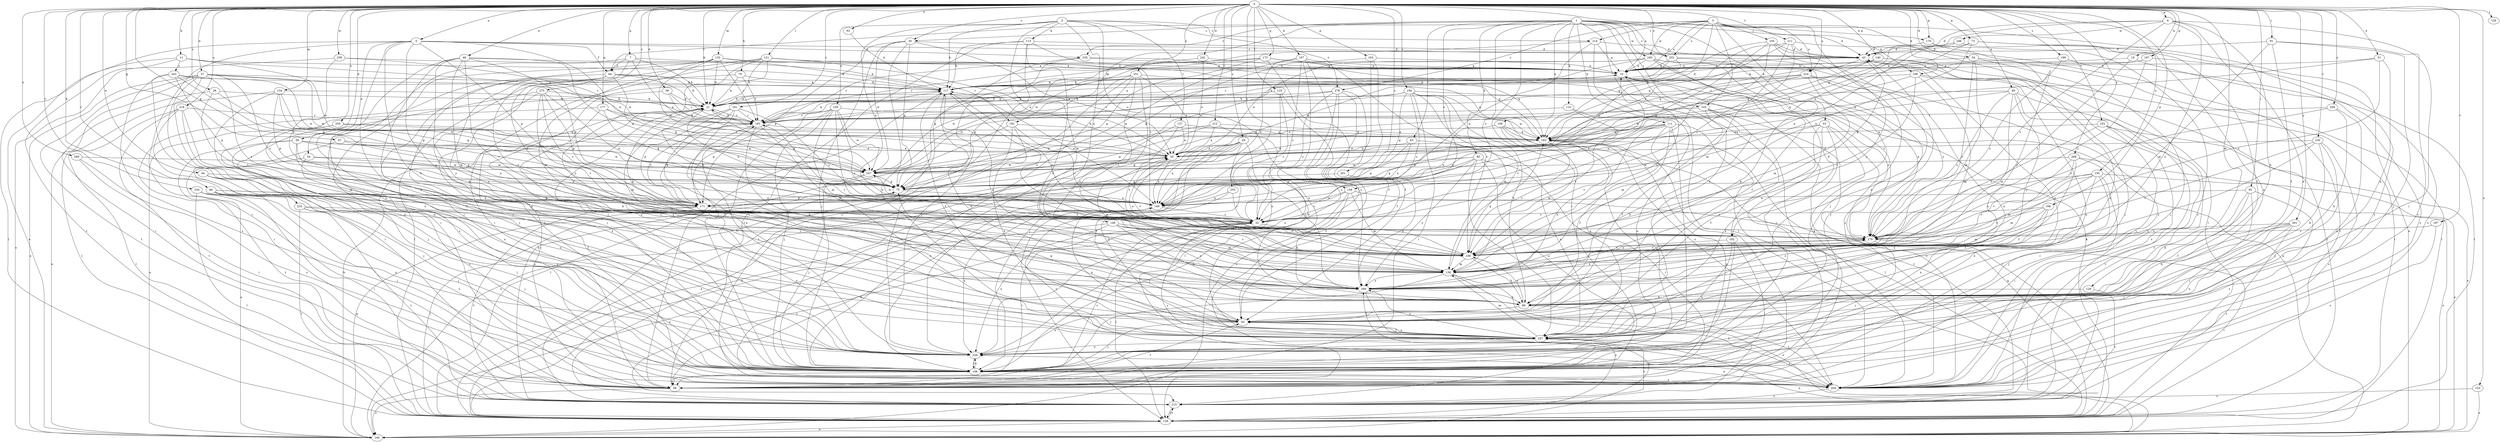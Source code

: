 strict digraph  {
0;
1;
2;
3;
4;
5;
7;
10;
11;
19;
21;
26;
29;
30;
32;
34;
37;
38;
39;
43;
44;
46;
49;
51;
53;
54;
55;
62;
63;
64;
65;
67;
73;
75;
76;
84;
85;
86;
91;
95;
96;
102;
105;
106;
107;
108;
110;
111;
115;
117;
121;
125;
126;
127;
128;
129;
133;
134;
138;
140;
146;
148;
149;
153;
155;
158;
159;
160;
163;
166;
167;
170;
171;
173;
177;
182;
183;
187;
191;
192;
193;
194;
199;
201;
202;
203;
204;
211;
212;
214;
215;
218;
224;
226;
230;
232;
233;
234;
235;
236;
238;
242;
245;
246;
247;
250;
251;
253;
257;
258;
260;
261;
268;
269;
275;
278;
279;
0 -> 4  [label=a];
0 -> 5  [label=a];
0 -> 7  [label=a];
0 -> 10  [label=a];
0 -> 11  [label=b];
0 -> 19  [label=b];
0 -> 21  [label=b];
0 -> 26  [label=c];
0 -> 29  [label=c];
0 -> 30  [label=c];
0 -> 34  [label=d];
0 -> 37  [label=d];
0 -> 38  [label=d];
0 -> 39  [label=d];
0 -> 44  [label=e];
0 -> 46  [label=e];
0 -> 49  [label=e];
0 -> 51  [label=e];
0 -> 62  [label=f];
0 -> 67  [label=g];
0 -> 73  [label=g];
0 -> 75  [label=g];
0 -> 76  [label=h];
0 -> 84  [label=h];
0 -> 91  [label=i];
0 -> 95  [label=i];
0 -> 107  [label=k];
0 -> 108  [label=k];
0 -> 121  [label=l];
0 -> 125  [label=l];
0 -> 126  [label=l];
0 -> 129  [label=m];
0 -> 133  [label=m];
0 -> 134  [label=m];
0 -> 140  [label=n];
0 -> 153  [label=o];
0 -> 155  [label=o];
0 -> 163  [label=p];
0 -> 166  [label=p];
0 -> 167  [label=p];
0 -> 170  [label=p];
0 -> 173  [label=q];
0 -> 177  [label=q];
0 -> 187  [label=r];
0 -> 191  [label=r];
0 -> 194  [label=s];
0 -> 199  [label=s];
0 -> 201  [label=s];
0 -> 202  [label=s];
0 -> 211  [label=t];
0 -> 212  [label=t];
0 -> 218  [label=u];
0 -> 224  [label=u];
0 -> 230  [label=v];
0 -> 232  [label=v];
0 -> 233  [label=v];
0 -> 234  [label=v];
0 -> 238  [label=w];
0 -> 242  [label=w];
0 -> 250  [label=x];
0 -> 251  [label=x];
0 -> 253  [label=x];
0 -> 258  [label=y];
0 -> 260  [label=y];
0 -> 261  [label=y];
0 -> 269  [label=z];
0 -> 275  [label=z];
1 -> 30  [label=c];
1 -> 32  [label=c];
1 -> 43  [label=d];
1 -> 53  [label=e];
1 -> 63  [label=f];
1 -> 85  [label=h];
1 -> 96  [label=i];
1 -> 102  [label=j];
1 -> 108  [label=k];
1 -> 110  [label=k];
1 -> 111  [label=k];
1 -> 146  [label=n];
1 -> 158  [label=o];
1 -> 170  [label=p];
1 -> 182  [label=q];
1 -> 192  [label=r];
1 -> 202  [label=s];
1 -> 235  [label=v];
1 -> 245  [label=w];
1 -> 257  [label=x];
2 -> 115  [label=k];
2 -> 117  [label=k];
2 -> 127  [label=l];
2 -> 138  [label=m];
2 -> 148  [label=n];
2 -> 149  [label=n];
2 -> 158  [label=o];
2 -> 159  [label=o];
2 -> 214  [label=t];
2 -> 278  [label=z];
3 -> 10  [label=a];
3 -> 64  [label=f];
3 -> 102  [label=j];
3 -> 105  [label=j];
3 -> 128  [label=l];
3 -> 160  [label=o];
3 -> 171  [label=p];
3 -> 182  [label=q];
3 -> 202  [label=s];
3 -> 214  [label=t];
3 -> 224  [label=u];
3 -> 245  [label=w];
3 -> 268  [label=y];
3 -> 278  [label=z];
4 -> 43  [label=d];
4 -> 86  [label=h];
4 -> 96  [label=i];
4 -> 183  [label=q];
4 -> 246  [label=w];
4 -> 257  [label=x];
4 -> 268  [label=y];
4 -> 279  [label=z];
5 -> 54  [label=e];
5 -> 64  [label=f];
5 -> 86  [label=h];
5 -> 96  [label=i];
5 -> 160  [label=o];
5 -> 171  [label=p];
5 -> 202  [label=s];
5 -> 235  [label=v];
5 -> 247  [label=w];
5 -> 257  [label=x];
5 -> 268  [label=y];
7 -> 21  [label=b];
7 -> 55  [label=e];
7 -> 64  [label=f];
7 -> 106  [label=j];
7 -> 192  [label=r];
7 -> 279  [label=z];
10 -> 117  [label=k];
10 -> 236  [label=v];
11 -> 55  [label=e];
11 -> 117  [label=k];
11 -> 128  [label=l];
11 -> 203  [label=s];
11 -> 215  [label=t];
11 -> 247  [label=w];
19 -> 10  [label=a];
19 -> 204  [label=s];
19 -> 279  [label=z];
21 -> 10  [label=a];
21 -> 65  [label=f];
21 -> 75  [label=g];
21 -> 96  [label=i];
21 -> 117  [label=k];
21 -> 149  [label=n];
21 -> 193  [label=r];
26 -> 21  [label=b];
26 -> 75  [label=g];
26 -> 160  [label=o];
26 -> 279  [label=z];
29 -> 55  [label=e];
29 -> 65  [label=f];
29 -> 75  [label=g];
29 -> 128  [label=l];
29 -> 149  [label=n];
29 -> 160  [label=o];
29 -> 226  [label=u];
29 -> 257  [label=x];
29 -> 268  [label=y];
30 -> 43  [label=d];
30 -> 55  [label=e];
30 -> 75  [label=g];
30 -> 106  [label=j];
30 -> 171  [label=p];
30 -> 247  [label=w];
30 -> 257  [label=x];
32 -> 10  [label=a];
32 -> 21  [label=b];
32 -> 96  [label=i];
32 -> 128  [label=l];
32 -> 204  [label=s];
32 -> 226  [label=u];
32 -> 279  [label=z];
34 -> 10  [label=a];
34 -> 106  [label=j];
34 -> 128  [label=l];
34 -> 138  [label=m];
34 -> 236  [label=v];
37 -> 32  [label=c];
37 -> 96  [label=i];
37 -> 117  [label=k];
37 -> 160  [label=o];
37 -> 193  [label=r];
37 -> 215  [label=t];
37 -> 226  [label=u];
37 -> 247  [label=w];
37 -> 257  [label=x];
37 -> 279  [label=z];
38 -> 21  [label=b];
38 -> 96  [label=i];
38 -> 183  [label=q];
38 -> 193  [label=r];
39 -> 55  [label=e];
39 -> 149  [label=n];
39 -> 204  [label=s];
39 -> 215  [label=t];
39 -> 226  [label=u];
39 -> 247  [label=w];
39 -> 268  [label=y];
43 -> 10  [label=a];
43 -> 106  [label=j];
43 -> 128  [label=l];
43 -> 183  [label=q];
43 -> 257  [label=x];
44 -> 65  [label=f];
44 -> 75  [label=g];
44 -> 106  [label=j];
44 -> 226  [label=u];
46 -> 10  [label=a];
46 -> 75  [label=g];
46 -> 106  [label=j];
46 -> 138  [label=m];
46 -> 171  [label=p];
46 -> 226  [label=u];
46 -> 236  [label=v];
46 -> 268  [label=y];
49 -> 21  [label=b];
49 -> 138  [label=m];
49 -> 149  [label=n];
49 -> 204  [label=s];
49 -> 215  [label=t];
49 -> 268  [label=y];
49 -> 279  [label=z];
51 -> 10  [label=a];
51 -> 55  [label=e];
51 -> 86  [label=h];
51 -> 279  [label=z];
53 -> 65  [label=f];
53 -> 86  [label=h];
53 -> 106  [label=j];
53 -> 183  [label=q];
53 -> 204  [label=s];
53 -> 215  [label=t];
53 -> 257  [label=x];
54 -> 106  [label=j];
54 -> 160  [label=o];
54 -> 171  [label=p];
54 -> 247  [label=w];
55 -> 117  [label=k];
55 -> 149  [label=n];
55 -> 236  [label=v];
55 -> 247  [label=w];
62 -> 117  [label=k];
63 -> 55  [label=e];
63 -> 149  [label=n];
63 -> 171  [label=p];
63 -> 257  [label=x];
64 -> 21  [label=b];
64 -> 75  [label=g];
64 -> 106  [label=j];
64 -> 117  [label=k];
64 -> 193  [label=r];
64 -> 204  [label=s];
64 -> 236  [label=v];
64 -> 268  [label=y];
65 -> 75  [label=g];
65 -> 106  [label=j];
65 -> 117  [label=k];
65 -> 257  [label=x];
67 -> 55  [label=e];
67 -> 75  [label=g];
67 -> 106  [label=j];
73 -> 43  [label=d];
73 -> 55  [label=e];
73 -> 65  [label=f];
73 -> 149  [label=n];
73 -> 204  [label=s];
75 -> 149  [label=n];
75 -> 171  [label=p];
76 -> 21  [label=b];
76 -> 106  [label=j];
76 -> 117  [label=k];
76 -> 193  [label=r];
84 -> 96  [label=i];
84 -> 106  [label=j];
84 -> 149  [label=n];
84 -> 171  [label=p];
84 -> 204  [label=s];
85 -> 32  [label=c];
85 -> 75  [label=g];
85 -> 96  [label=i];
85 -> 171  [label=p];
85 -> 226  [label=u];
85 -> 247  [label=w];
85 -> 257  [label=x];
85 -> 268  [label=y];
86 -> 65  [label=f];
86 -> 204  [label=s];
86 -> 226  [label=u];
86 -> 236  [label=v];
91 -> 43  [label=d];
91 -> 65  [label=f];
91 -> 106  [label=j];
91 -> 138  [label=m];
91 -> 204  [label=s];
95 -> 65  [label=f];
95 -> 86  [label=h];
95 -> 106  [label=j];
95 -> 149  [label=n];
95 -> 204  [label=s];
96 -> 32  [label=c];
96 -> 65  [label=f];
96 -> 149  [label=n];
96 -> 160  [label=o];
96 -> 183  [label=q];
102 -> 55  [label=e];
102 -> 65  [label=f];
102 -> 96  [label=i];
102 -> 128  [label=l];
102 -> 138  [label=m];
102 -> 193  [label=r];
105 -> 32  [label=c];
105 -> 43  [label=d];
105 -> 75  [label=g];
105 -> 106  [label=j];
105 -> 183  [label=q];
105 -> 257  [label=x];
106 -> 96  [label=i];
106 -> 204  [label=s];
106 -> 226  [label=u];
107 -> 10  [label=a];
107 -> 32  [label=c];
107 -> 75  [label=g];
107 -> 149  [label=n];
107 -> 226  [label=u];
107 -> 236  [label=v];
107 -> 257  [label=x];
108 -> 117  [label=k];
108 -> 183  [label=q];
108 -> 204  [label=s];
108 -> 226  [label=u];
108 -> 236  [label=v];
108 -> 268  [label=y];
110 -> 193  [label=r];
110 -> 226  [label=u];
110 -> 236  [label=v];
111 -> 65  [label=f];
111 -> 106  [label=j];
111 -> 149  [label=n];
111 -> 171  [label=p];
111 -> 183  [label=q];
111 -> 204  [label=s];
111 -> 236  [label=v];
111 -> 247  [label=w];
111 -> 257  [label=x];
115 -> 32  [label=c];
115 -> 43  [label=d];
115 -> 86  [label=h];
115 -> 96  [label=i];
115 -> 117  [label=k];
115 -> 204  [label=s];
117 -> 21  [label=b];
117 -> 43  [label=d];
117 -> 65  [label=f];
117 -> 149  [label=n];
117 -> 268  [label=y];
117 -> 279  [label=z];
121 -> 10  [label=a];
121 -> 21  [label=b];
121 -> 55  [label=e];
121 -> 96  [label=i];
121 -> 106  [label=j];
121 -> 128  [label=l];
121 -> 183  [label=q];
121 -> 268  [label=y];
125 -> 21  [label=b];
125 -> 32  [label=c];
125 -> 106  [label=j];
125 -> 268  [label=y];
127 -> 55  [label=e];
127 -> 106  [label=j];
127 -> 183  [label=q];
127 -> 236  [label=v];
128 -> 55  [label=e];
128 -> 160  [label=o];
128 -> 183  [label=q];
128 -> 215  [label=t];
128 -> 268  [label=y];
129 -> 86  [label=h];
129 -> 215  [label=t];
133 -> 10  [label=a];
133 -> 21  [label=b];
133 -> 96  [label=i];
133 -> 117  [label=k];
133 -> 138  [label=m];
133 -> 193  [label=r];
133 -> 204  [label=s];
133 -> 247  [label=w];
134 -> 21  [label=b];
134 -> 65  [label=f];
134 -> 75  [label=g];
134 -> 128  [label=l];
134 -> 171  [label=p];
134 -> 247  [label=w];
138 -> 55  [label=e];
138 -> 106  [label=j];
138 -> 160  [label=o];
138 -> 183  [label=q];
138 -> 215  [label=t];
138 -> 268  [label=y];
140 -> 10  [label=a];
140 -> 106  [label=j];
140 -> 117  [label=k];
140 -> 128  [label=l];
140 -> 183  [label=q];
146 -> 106  [label=j];
146 -> 128  [label=l];
146 -> 138  [label=m];
146 -> 149  [label=n];
146 -> 183  [label=q];
148 -> 86  [label=h];
148 -> 128  [label=l];
148 -> 138  [label=m];
148 -> 215  [label=t];
148 -> 236  [label=v];
148 -> 268  [label=y];
148 -> 279  [label=z];
149 -> 32  [label=c];
149 -> 160  [label=o];
149 -> 226  [label=u];
149 -> 247  [label=w];
153 -> 160  [label=o];
153 -> 215  [label=t];
155 -> 65  [label=f];
155 -> 75  [label=g];
155 -> 96  [label=i];
155 -> 138  [label=m];
155 -> 160  [label=o];
155 -> 236  [label=v];
155 -> 257  [label=x];
155 -> 279  [label=z];
158 -> 32  [label=c];
158 -> 86  [label=h];
158 -> 106  [label=j];
158 -> 138  [label=m];
158 -> 149  [label=n];
158 -> 279  [label=z];
159 -> 96  [label=i];
159 -> 106  [label=j];
159 -> 138  [label=m];
159 -> 171  [label=p];
159 -> 183  [label=q];
159 -> 193  [label=r];
159 -> 236  [label=v];
159 -> 247  [label=w];
159 -> 279  [label=z];
160 -> 10  [label=a];
160 -> 21  [label=b];
160 -> 75  [label=g];
160 -> 257  [label=x];
163 -> 10  [label=a];
163 -> 65  [label=f];
163 -> 75  [label=g];
163 -> 215  [label=t];
166 -> 32  [label=c];
166 -> 138  [label=m];
166 -> 257  [label=x];
166 -> 268  [label=y];
166 -> 279  [label=z];
167 -> 10  [label=a];
167 -> 193  [label=r];
167 -> 204  [label=s];
167 -> 279  [label=z];
170 -> 43  [label=d];
170 -> 204  [label=s];
170 -> 268  [label=y];
171 -> 32  [label=c];
171 -> 128  [label=l];
171 -> 193  [label=r];
171 -> 215  [label=t];
171 -> 226  [label=u];
173 -> 10  [label=a];
173 -> 65  [label=f];
173 -> 75  [label=g];
173 -> 117  [label=k];
173 -> 193  [label=r];
173 -> 279  [label=z];
177 -> 55  [label=e];
177 -> 75  [label=g];
177 -> 86  [label=h];
177 -> 160  [label=o];
177 -> 193  [label=r];
182 -> 96  [label=i];
182 -> 106  [label=j];
182 -> 226  [label=u];
182 -> 236  [label=v];
183 -> 55  [label=e];
183 -> 96  [label=i];
183 -> 236  [label=v];
183 -> 268  [label=y];
187 -> 204  [label=s];
187 -> 279  [label=z];
191 -> 32  [label=c];
191 -> 65  [label=f];
191 -> 138  [label=m];
191 -> 171  [label=p];
191 -> 193  [label=r];
191 -> 257  [label=x];
192 -> 32  [label=c];
192 -> 128  [label=l];
192 -> 183  [label=q];
192 -> 226  [label=u];
192 -> 257  [label=x];
193 -> 10  [label=a];
193 -> 21  [label=b];
193 -> 86  [label=h];
193 -> 106  [label=j];
193 -> 117  [label=k];
193 -> 138  [label=m];
193 -> 171  [label=p];
193 -> 183  [label=q];
194 -> 21  [label=b];
194 -> 32  [label=c];
194 -> 75  [label=g];
194 -> 86  [label=h];
194 -> 96  [label=i];
194 -> 138  [label=m];
194 -> 193  [label=r];
194 -> 204  [label=s];
194 -> 236  [label=v];
194 -> 279  [label=z];
199 -> 10  [label=a];
199 -> 128  [label=l];
199 -> 279  [label=z];
201 -> 75  [label=g];
201 -> 268  [label=y];
202 -> 10  [label=a];
202 -> 86  [label=h];
202 -> 193  [label=r];
202 -> 215  [label=t];
202 -> 247  [label=w];
203 -> 75  [label=g];
203 -> 117  [label=k];
203 -> 171  [label=p];
203 -> 204  [label=s];
203 -> 226  [label=u];
203 -> 247  [label=w];
204 -> 10  [label=a];
204 -> 215  [label=t];
204 -> 226  [label=u];
211 -> 32  [label=c];
211 -> 43  [label=d];
211 -> 55  [label=e];
211 -> 128  [label=l];
211 -> 138  [label=m];
211 -> 183  [label=q];
212 -> 55  [label=e];
212 -> 75  [label=g];
212 -> 86  [label=h];
212 -> 183  [label=q];
212 -> 247  [label=w];
214 -> 10  [label=a];
214 -> 43  [label=d];
214 -> 128  [label=l];
214 -> 149  [label=n];
214 -> 247  [label=w];
215 -> 55  [label=e];
215 -> 117  [label=k];
215 -> 128  [label=l];
218 -> 106  [label=j];
218 -> 128  [label=l];
218 -> 138  [label=m];
218 -> 193  [label=r];
218 -> 215  [label=t];
218 -> 268  [label=y];
224 -> 21  [label=b];
224 -> 117  [label=k];
224 -> 138  [label=m];
224 -> 183  [label=q];
224 -> 247  [label=w];
224 -> 257  [label=x];
224 -> 279  [label=z];
226 -> 106  [label=j];
226 -> 193  [label=r];
230 -> 55  [label=e];
230 -> 86  [label=h];
230 -> 106  [label=j];
230 -> 204  [label=s];
230 -> 236  [label=v];
230 -> 268  [label=y];
232 -> 96  [label=i];
232 -> 160  [label=o];
232 -> 183  [label=q];
232 -> 215  [label=t];
232 -> 279  [label=z];
233 -> 32  [label=c];
233 -> 106  [label=j];
233 -> 128  [label=l];
233 -> 215  [label=t];
233 -> 236  [label=v];
234 -> 106  [label=j];
234 -> 128  [label=l];
234 -> 149  [label=n];
234 -> 226  [label=u];
234 -> 236  [label=v];
235 -> 10  [label=a];
235 -> 106  [label=j];
235 -> 183  [label=q];
235 -> 215  [label=t];
236 -> 21  [label=b];
236 -> 43  [label=d];
236 -> 55  [label=e];
236 -> 86  [label=h];
236 -> 138  [label=m];
236 -> 193  [label=r];
236 -> 279  [label=z];
238 -> 10  [label=a];
238 -> 160  [label=o];
238 -> 171  [label=p];
238 -> 193  [label=r];
242 -> 10  [label=a];
242 -> 55  [label=e];
242 -> 75  [label=g];
245 -> 10  [label=a];
245 -> 55  [label=e];
245 -> 65  [label=f];
245 -> 96  [label=i];
245 -> 128  [label=l];
245 -> 193  [label=r];
245 -> 204  [label=s];
245 -> 247  [label=w];
246 -> 43  [label=d];
246 -> 55  [label=e];
246 -> 149  [label=n];
246 -> 257  [label=x];
247 -> 75  [label=g];
247 -> 106  [label=j];
247 -> 257  [label=x];
250 -> 183  [label=q];
250 -> 226  [label=u];
250 -> 247  [label=w];
250 -> 257  [label=x];
251 -> 55  [label=e];
251 -> 75  [label=g];
251 -> 117  [label=k];
251 -> 128  [label=l];
251 -> 183  [label=q];
251 -> 204  [label=s];
251 -> 236  [label=v];
251 -> 247  [label=w];
251 -> 268  [label=y];
253 -> 32  [label=c];
253 -> 149  [label=n];
253 -> 204  [label=s];
257 -> 43  [label=d];
257 -> 65  [label=f];
257 -> 138  [label=m];
257 -> 149  [label=n];
257 -> 204  [label=s];
257 -> 215  [label=t];
257 -> 226  [label=u];
257 -> 268  [label=y];
258 -> 86  [label=h];
258 -> 193  [label=r];
258 -> 226  [label=u];
258 -> 279  [label=z];
260 -> 65  [label=f];
260 -> 106  [label=j];
260 -> 138  [label=m];
260 -> 160  [label=o];
260 -> 236  [label=v];
260 -> 247  [label=w];
261 -> 86  [label=h];
261 -> 106  [label=j];
261 -> 215  [label=t];
261 -> 226  [label=u];
261 -> 236  [label=v];
261 -> 279  [label=z];
268 -> 86  [label=h];
268 -> 160  [label=o];
268 -> 279  [label=z];
269 -> 96  [label=i];
269 -> 204  [label=s];
269 -> 247  [label=w];
275 -> 21  [label=b];
275 -> 32  [label=c];
275 -> 96  [label=i];
275 -> 149  [label=n];
275 -> 171  [label=p];
275 -> 236  [label=v];
275 -> 257  [label=x];
278 -> 21  [label=b];
278 -> 32  [label=c];
278 -> 65  [label=f];
278 -> 128  [label=l];
278 -> 160  [label=o];
278 -> 226  [label=u];
278 -> 247  [label=w];
279 -> 10  [label=a];
279 -> 106  [label=j];
279 -> 117  [label=k];
279 -> 128  [label=l];
279 -> 236  [label=v];
}
